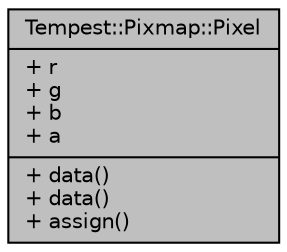 digraph "Tempest::Pixmap::Pixel"
{
  edge [fontname="Helvetica",fontsize="10",labelfontname="Helvetica",labelfontsize="10"];
  node [fontname="Helvetica",fontsize="10",shape=record];
  Node1 [label="{Tempest::Pixmap::Pixel\n|+ r\l+ g\l+ b\l+ a\l|+ data()\l+ data()\l+ assign()\l}",height=0.2,width=0.4,color="black", fillcolor="grey75", style="filled", fontcolor="black"];
}
